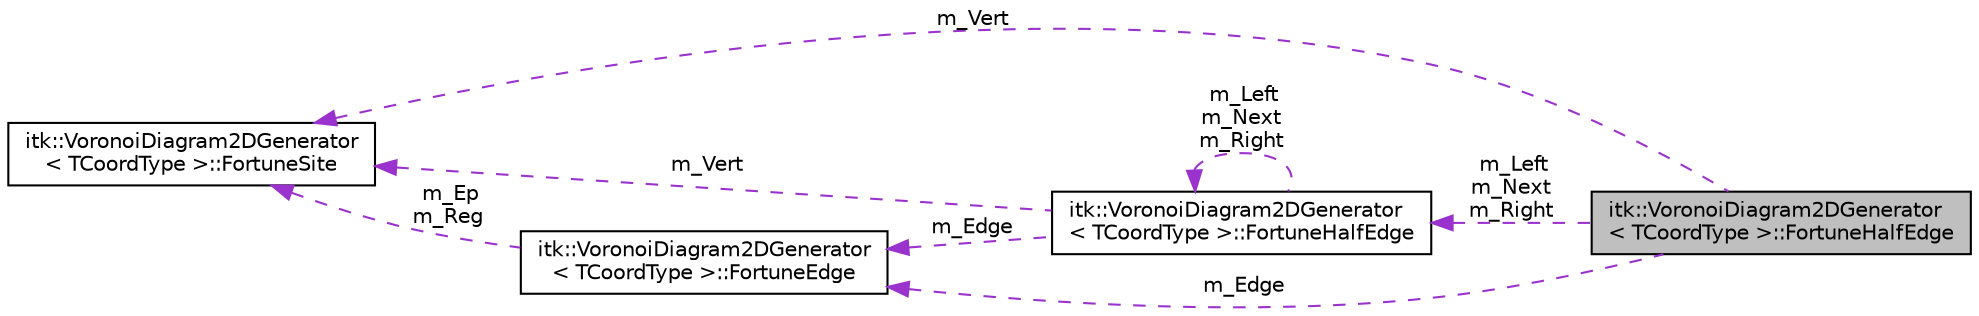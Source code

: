 digraph "itk::VoronoiDiagram2DGenerator&lt; TCoordType &gt;::FortuneHalfEdge"
{
 // LATEX_PDF_SIZE
  edge [fontname="Helvetica",fontsize="10",labelfontname="Helvetica",labelfontsize="10"];
  node [fontname="Helvetica",fontsize="10",shape=record];
  rankdir="LR";
  Node1 [label="itk::VoronoiDiagram2DGenerator\l\< TCoordType \>::FortuneHalfEdge",height=0.2,width=0.4,color="black", fillcolor="grey75", style="filled", fontcolor="black",tooltip=" "];
  Node2 -> Node1 [dir="back",color="darkorchid3",fontsize="10",style="dashed",label=" m_Left\nm_Next\nm_Right" ,fontname="Helvetica"];
  Node2 [label="itk::VoronoiDiagram2DGenerator\l\< TCoordType \>::FortuneHalfEdge",height=0.2,width=0.4,color="black", fillcolor="white", style="filled",URL="$classitk_1_1VoronoiDiagram2DGenerator_1_1FortuneHalfEdge.html",tooltip=" "];
  Node2 -> Node2 [dir="back",color="darkorchid3",fontsize="10",style="dashed",label=" m_Left\nm_Next\nm_Right" ,fontname="Helvetica"];
  Node3 -> Node2 [dir="back",color="darkorchid3",fontsize="10",style="dashed",label=" m_Edge" ,fontname="Helvetica"];
  Node3 [label="itk::VoronoiDiagram2DGenerator\l\< TCoordType \>::FortuneEdge",height=0.2,width=0.4,color="black", fillcolor="white", style="filled",URL="$classitk_1_1VoronoiDiagram2DGenerator_1_1FortuneEdge.html",tooltip=" "];
  Node4 -> Node3 [dir="back",color="darkorchid3",fontsize="10",style="dashed",label=" m_Ep\nm_Reg" ,fontname="Helvetica"];
  Node4 [label="itk::VoronoiDiagram2DGenerator\l\< TCoordType \>::FortuneSite",height=0.2,width=0.4,color="black", fillcolor="white", style="filled",URL="$classitk_1_1VoronoiDiagram2DGenerator_1_1FortuneSite.html",tooltip="Small data structures for Fortune's Method and some public variables/methods not for external access."];
  Node4 -> Node2 [dir="back",color="darkorchid3",fontsize="10",style="dashed",label=" m_Vert" ,fontname="Helvetica"];
  Node3 -> Node1 [dir="back",color="darkorchid3",fontsize="10",style="dashed",label=" m_Edge" ,fontname="Helvetica"];
  Node4 -> Node1 [dir="back",color="darkorchid3",fontsize="10",style="dashed",label=" m_Vert" ,fontname="Helvetica"];
}
